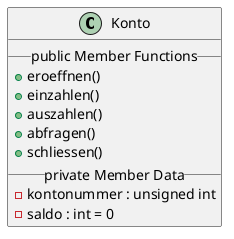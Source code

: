 @startuml
class Konto {
 __ public Member Functions __
 +eroeffnen()
 +einzahlen()
 +auszahlen()
 +abfragen()
 +schliessen()
 __ private Member Data __
 -kontonummer : unsigned int
 -saldo : int = 0
}

@enduml
